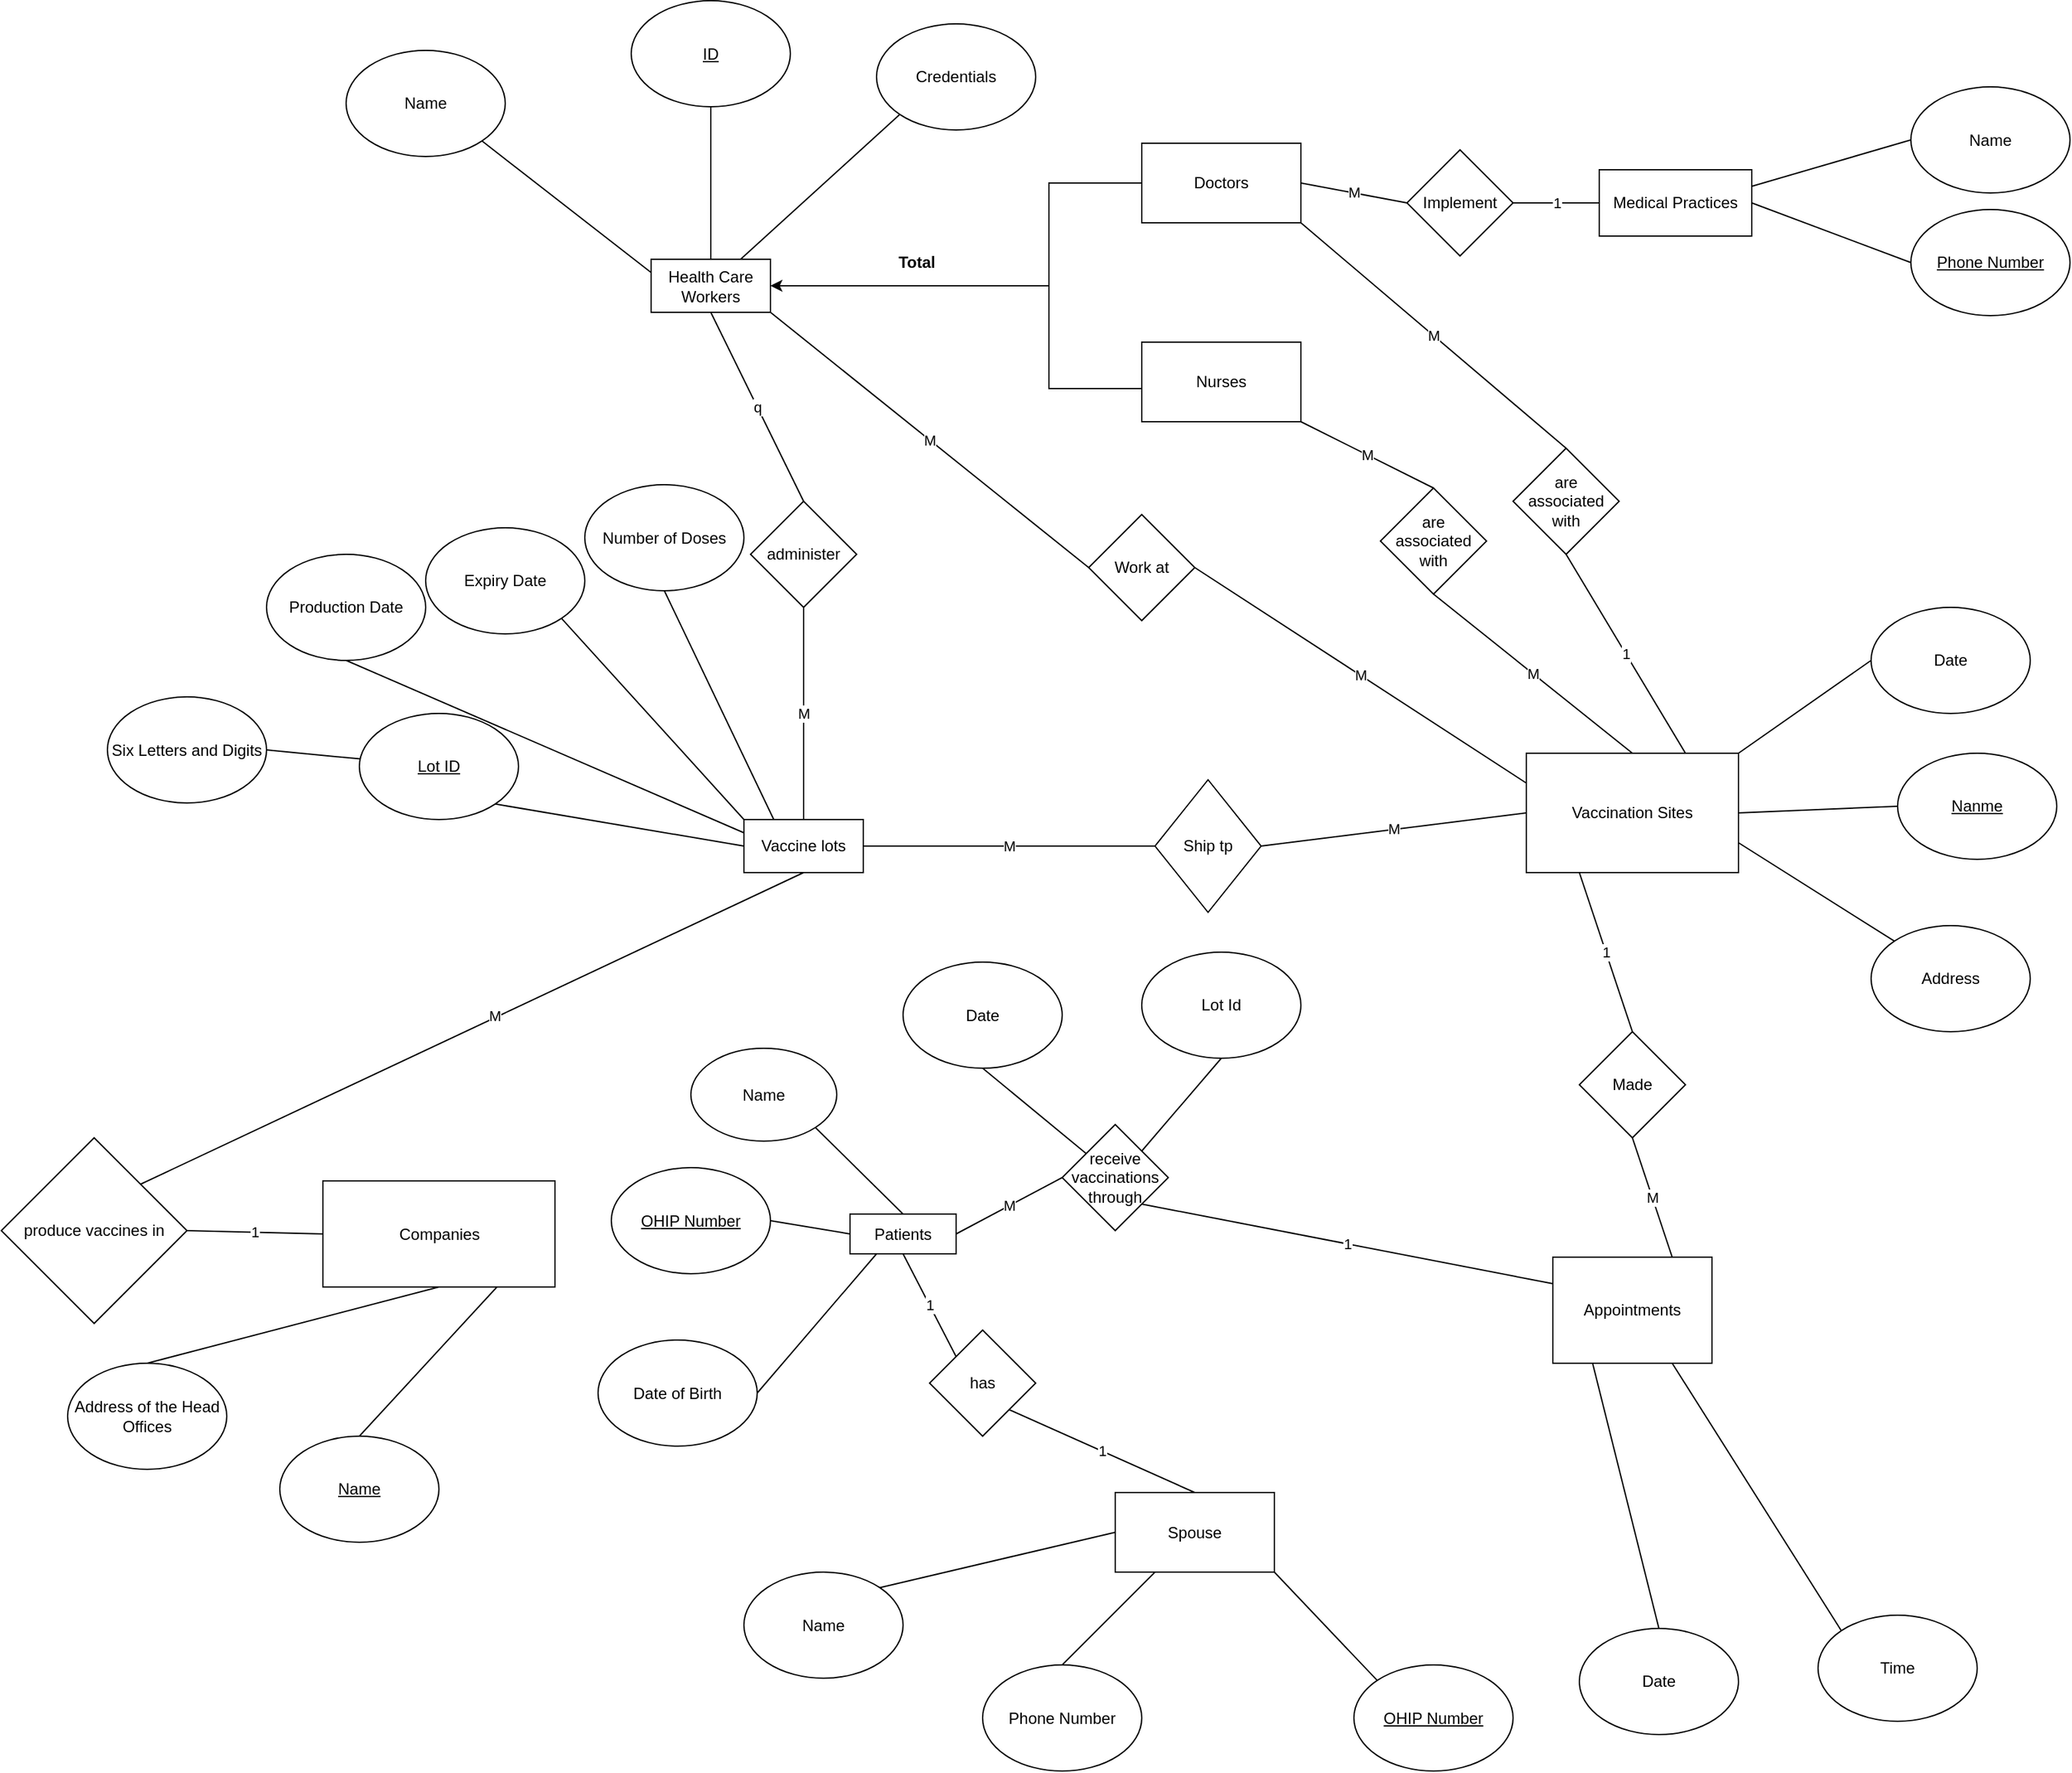 <mxfile version="16.4.3" type="github">
  <diagram id="PgW4nPpEC8x0lyethXMX" name="Page-1">
    <mxGraphModel dx="2413" dy="1927" grid="1" gridSize="10" guides="1" tooltips="1" connect="1" arrows="1" fold="1" page="1" pageScale="1" pageWidth="850" pageHeight="1100" math="0" shadow="0">
      <root>
        <mxCell id="0" />
        <mxCell id="1" parent="0" />
        <mxCell id="HXhFRCqjD4kQxeXYWOiK-1" value="Companies" style="rounded=0;whiteSpace=wrap;html=1;" parent="1" vertex="1">
          <mxGeometry x="-537.5" y="562.5" width="175" height="80" as="geometry" />
        </mxCell>
        <mxCell id="HXhFRCqjD4kQxeXYWOiK-2" value="Vaccine lots" style="rounded=0;whiteSpace=wrap;html=1;" parent="1" vertex="1">
          <mxGeometry x="-220" y="290" width="90" height="40" as="geometry" />
        </mxCell>
        <mxCell id="HXhFRCqjD4kQxeXYWOiK-3" value="Vaccination Sites" style="rounded=0;whiteSpace=wrap;html=1;" parent="1" vertex="1">
          <mxGeometry x="370" y="240" width="160" height="90" as="geometry" />
        </mxCell>
        <mxCell id="HXhFRCqjD4kQxeXYWOiK-4" value="Patients" style="rounded=0;whiteSpace=wrap;html=1;" parent="1" vertex="1">
          <mxGeometry x="-140" y="587.5" width="80" height="30" as="geometry" />
        </mxCell>
        <mxCell id="HXhFRCqjD4kQxeXYWOiK-6" value="Health Care Workers" style="rounded=0;whiteSpace=wrap;html=1;" parent="1" vertex="1">
          <mxGeometry x="-290" y="-132.5" width="90" height="40" as="geometry" />
        </mxCell>
        <mxCell id="HXhFRCqjD4kQxeXYWOiK-7" value="&lt;u&gt;Name&lt;/u&gt;" style="ellipse;whiteSpace=wrap;html=1;" parent="1" vertex="1">
          <mxGeometry x="-570" y="755" width="120" height="80" as="geometry" />
        </mxCell>
        <mxCell id="HXhFRCqjD4kQxeXYWOiK-8" value="Address of the Head Offices" style="ellipse;whiteSpace=wrap;html=1;" parent="1" vertex="1">
          <mxGeometry x="-730" y="700" width="120" height="80" as="geometry" />
        </mxCell>
        <mxCell id="HXhFRCqjD4kQxeXYWOiK-9" value="" style="endArrow=none;html=1;rounded=0;exitX=0.5;exitY=0;exitDx=0;exitDy=0;entryX=0.75;entryY=1;entryDx=0;entryDy=0;" parent="1" source="HXhFRCqjD4kQxeXYWOiK-7" target="HXhFRCqjD4kQxeXYWOiK-1" edge="1">
          <mxGeometry width="50" height="50" relative="1" as="geometry">
            <mxPoint x="-750" y="740" as="sourcePoint" />
            <mxPoint x="-640" y="970" as="targetPoint" />
          </mxGeometry>
        </mxCell>
        <mxCell id="HXhFRCqjD4kQxeXYWOiK-10" value="" style="endArrow=none;html=1;rounded=0;entryX=0.5;entryY=1;entryDx=0;entryDy=0;exitX=0.5;exitY=0;exitDx=0;exitDy=0;" parent="1" source="HXhFRCqjD4kQxeXYWOiK-8" target="HXhFRCqjD4kQxeXYWOiK-1" edge="1">
          <mxGeometry width="50" height="50" relative="1" as="geometry">
            <mxPoint x="-560" y="420" as="sourcePoint" />
            <mxPoint x="-510" y="370" as="targetPoint" />
          </mxGeometry>
        </mxCell>
        <mxCell id="HXhFRCqjD4kQxeXYWOiK-11" value="&lt;u&gt;Lot ID&lt;/u&gt;" style="ellipse;whiteSpace=wrap;html=1;" parent="1" vertex="1">
          <mxGeometry x="-510" y="210" width="120" height="80" as="geometry" />
        </mxCell>
        <mxCell id="HXhFRCqjD4kQxeXYWOiK-13" value="Six Letters and Digits" style="ellipse;whiteSpace=wrap;html=1;" parent="1" vertex="1">
          <mxGeometry x="-700" y="197.5" width="120" height="80" as="geometry" />
        </mxCell>
        <mxCell id="HXhFRCqjD4kQxeXYWOiK-14" value="" style="endArrow=none;html=1;rounded=0;entryX=1;entryY=0.5;entryDx=0;entryDy=0;" parent="1" source="HXhFRCqjD4kQxeXYWOiK-11" target="HXhFRCqjD4kQxeXYWOiK-13" edge="1">
          <mxGeometry width="50" height="50" relative="1" as="geometry">
            <mxPoint x="400" y="260" as="sourcePoint" />
            <mxPoint x="450" y="210" as="targetPoint" />
          </mxGeometry>
        </mxCell>
        <mxCell id="HXhFRCqjD4kQxeXYWOiK-18" value="Name" style="ellipse;whiteSpace=wrap;html=1;" parent="1" vertex="1">
          <mxGeometry x="-520" y="-290" width="120" height="80" as="geometry" />
        </mxCell>
        <mxCell id="HXhFRCqjD4kQxeXYWOiK-19" value="Credentials" style="ellipse;whiteSpace=wrap;html=1;" parent="1" vertex="1">
          <mxGeometry x="-120" y="-310" width="120" height="80" as="geometry" />
        </mxCell>
        <mxCell id="HXhFRCqjD4kQxeXYWOiK-21" value="&lt;u&gt;ID&lt;/u&gt;" style="ellipse;whiteSpace=wrap;html=1;" parent="1" vertex="1">
          <mxGeometry x="-305" y="-327.5" width="120" height="80" as="geometry" />
        </mxCell>
        <mxCell id="HXhFRCqjD4kQxeXYWOiK-23" value="Medical Practices" style="rounded=0;whiteSpace=wrap;html=1;" parent="1" vertex="1">
          <mxGeometry x="425" y="-200" width="115" height="50" as="geometry" />
        </mxCell>
        <mxCell id="HXhFRCqjD4kQxeXYWOiK-24" value="Name" style="ellipse;whiteSpace=wrap;html=1;" parent="1" vertex="1">
          <mxGeometry x="660" y="-262.5" width="120" height="80" as="geometry" />
        </mxCell>
        <mxCell id="HXhFRCqjD4kQxeXYWOiK-25" value="&lt;u&gt;Phone Number&lt;/u&gt;" style="ellipse;whiteSpace=wrap;html=1;strokeColor=default;fillColor=none;" parent="1" vertex="1">
          <mxGeometry x="660" y="-170" width="120" height="80" as="geometry" />
        </mxCell>
        <mxCell id="HXhFRCqjD4kQxeXYWOiK-28" value="Production Date" style="ellipse;whiteSpace=wrap;html=1;" parent="1" vertex="1">
          <mxGeometry x="-580" y="90" width="120" height="80" as="geometry" />
        </mxCell>
        <mxCell id="HXhFRCqjD4kQxeXYWOiK-29" value="Expiry Date" style="ellipse;whiteSpace=wrap;html=1;" parent="1" vertex="1">
          <mxGeometry x="-460" y="70" width="120" height="80" as="geometry" />
        </mxCell>
        <mxCell id="HXhFRCqjD4kQxeXYWOiK-32" value="Number of Doses" style="ellipse;whiteSpace=wrap;html=1;" parent="1" vertex="1">
          <mxGeometry x="-340" y="37.5" width="120" height="80" as="geometry" />
        </mxCell>
        <mxCell id="HXhFRCqjD4kQxeXYWOiK-36" value="&lt;u&gt;OHIP Number&lt;/u&gt;" style="ellipse;whiteSpace=wrap;html=1;" parent="1" vertex="1">
          <mxGeometry x="-320" y="552.5" width="120" height="80" as="geometry" />
        </mxCell>
        <mxCell id="HXhFRCqjD4kQxeXYWOiK-38" value="Name" style="ellipse;whiteSpace=wrap;html=1;" parent="1" vertex="1">
          <mxGeometry x="-260" y="462.5" width="110" height="70" as="geometry" />
        </mxCell>
        <mxCell id="HXhFRCqjD4kQxeXYWOiK-40" value="Date of Birth" style="ellipse;whiteSpace=wrap;html=1;" parent="1" vertex="1">
          <mxGeometry x="-330" y="682.5" width="120" height="80" as="geometry" />
        </mxCell>
        <mxCell id="HXhFRCqjD4kQxeXYWOiK-42" value="Spouse" style="rounded=0;whiteSpace=wrap;html=1;" parent="1" vertex="1">
          <mxGeometry x="60" y="797.5" width="120" height="60" as="geometry" />
        </mxCell>
        <mxCell id="HXhFRCqjD4kQxeXYWOiK-43" value="Phone Number" style="ellipse;whiteSpace=wrap;html=1;" parent="1" vertex="1">
          <mxGeometry x="-40" y="927.5" width="120" height="80" as="geometry" />
        </mxCell>
        <mxCell id="HXhFRCqjD4kQxeXYWOiK-44" value="Name" style="ellipse;whiteSpace=wrap;html=1;" parent="1" vertex="1">
          <mxGeometry x="-220" y="857.5" width="120" height="80" as="geometry" />
        </mxCell>
        <mxCell id="HXhFRCqjD4kQxeXYWOiK-45" value="&lt;u&gt;OHIP Number&lt;/u&gt;" style="ellipse;whiteSpace=wrap;html=1;" parent="1" vertex="1">
          <mxGeometry x="240" y="927.5" width="120" height="80" as="geometry" />
        </mxCell>
        <mxCell id="HXhFRCqjD4kQxeXYWOiK-51" value="&lt;u&gt;Nanme&lt;/u&gt;" style="ellipse;whiteSpace=wrap;html=1;" parent="1" vertex="1">
          <mxGeometry x="650" y="240" width="120" height="80" as="geometry" />
        </mxCell>
        <mxCell id="HXhFRCqjD4kQxeXYWOiK-52" value="Address" style="ellipse;whiteSpace=wrap;html=1;" parent="1" vertex="1">
          <mxGeometry x="630" y="370" width="120" height="80" as="geometry" />
        </mxCell>
        <mxCell id="HXhFRCqjD4kQxeXYWOiK-53" value="Date" style="ellipse;whiteSpace=wrap;html=1;" parent="1" vertex="1">
          <mxGeometry x="630" y="130" width="120" height="80" as="geometry" />
        </mxCell>
        <mxCell id="HXhFRCqjD4kQxeXYWOiK-57" value="produce vaccines in" style="rhombus;whiteSpace=wrap;html=1;" parent="1" vertex="1">
          <mxGeometry x="-780" y="530" width="140" height="140" as="geometry" />
        </mxCell>
        <mxCell id="HXhFRCqjD4kQxeXYWOiK-60" value="Ship tp" style="rhombus;whiteSpace=wrap;html=1;" parent="1" vertex="1">
          <mxGeometry x="90" y="260" width="80" height="100" as="geometry" />
        </mxCell>
        <mxCell id="HXhFRCqjD4kQxeXYWOiK-63" value="receive vaccinations through" style="rhombus;whiteSpace=wrap;html=1;" parent="1" vertex="1">
          <mxGeometry x="20" y="520" width="80" height="80" as="geometry" />
        </mxCell>
        <mxCell id="HXhFRCqjD4kQxeXYWOiK-66" style="edgeStyle=none;rounded=0;orthogonalLoop=1;jettySize=auto;html=1;exitX=0.5;exitY=0;exitDx=0;exitDy=0;" parent="1" source="HXhFRCqjD4kQxeXYWOiK-18" target="HXhFRCqjD4kQxeXYWOiK-18" edge="1">
          <mxGeometry relative="1" as="geometry" />
        </mxCell>
        <mxCell id="HXhFRCqjD4kQxeXYWOiK-67" value="administer" style="rhombus;whiteSpace=wrap;html=1;" parent="1" vertex="1">
          <mxGeometry x="-215" y="50" width="80" height="80" as="geometry" />
        </mxCell>
        <mxCell id="HXhFRCqjD4kQxeXYWOiK-83" style="edgeStyle=none;rounded=0;orthogonalLoop=1;jettySize=auto;html=1;exitX=0.5;exitY=1;exitDx=0;exitDy=0;" parent="1" source="HXhFRCqjD4kQxeXYWOiK-4" target="HXhFRCqjD4kQxeXYWOiK-4" edge="1">
          <mxGeometry relative="1" as="geometry" />
        </mxCell>
        <mxCell id="HXhFRCqjD4kQxeXYWOiK-84" value="has" style="rhombus;whiteSpace=wrap;html=1;strokeColor=default;fillColor=none;" parent="1" vertex="1">
          <mxGeometry x="-80" y="675" width="80" height="80" as="geometry" />
        </mxCell>
        <mxCell id="HXhFRCqjD4kQxeXYWOiK-88" value="Time" style="ellipse;whiteSpace=wrap;html=1;strokeColor=default;fillColor=none;" parent="1" vertex="1">
          <mxGeometry x="590" y="890" width="120" height="80" as="geometry" />
        </mxCell>
        <mxCell id="HXhFRCqjD4kQxeXYWOiK-89" value="Date" style="ellipse;whiteSpace=wrap;html=1;strokeColor=default;fillColor=none;" parent="1" vertex="1">
          <mxGeometry x="410" y="900" width="120" height="80" as="geometry" />
        </mxCell>
        <mxCell id="HXhFRCqjD4kQxeXYWOiK-93" value="Appointments" style="rounded=0;whiteSpace=wrap;html=1;strokeColor=default;fillColor=none;" parent="1" vertex="1">
          <mxGeometry x="390" y="620" width="120" height="80" as="geometry" />
        </mxCell>
        <mxCell id="HXhFRCqjD4kQxeXYWOiK-94" value="Made" style="rhombus;whiteSpace=wrap;html=1;strokeColor=default;fillColor=none;" parent="1" vertex="1">
          <mxGeometry x="410" y="450" width="80" height="80" as="geometry" />
        </mxCell>
        <mxCell id="HXhFRCqjD4kQxeXYWOiK-97" style="edgeStyle=none;rounded=0;orthogonalLoop=1;jettySize=auto;html=1;exitX=0.5;exitY=0;exitDx=0;exitDy=0;" parent="1" source="HXhFRCqjD4kQxeXYWOiK-63" target="HXhFRCqjD4kQxeXYWOiK-63" edge="1">
          <mxGeometry relative="1" as="geometry" />
        </mxCell>
        <mxCell id="HXhFRCqjD4kQxeXYWOiK-98" value="Lot Id" style="ellipse;whiteSpace=wrap;html=1;strokeColor=default;fillColor=none;" parent="1" vertex="1">
          <mxGeometry x="80" y="390" width="120" height="80" as="geometry" />
        </mxCell>
        <mxCell id="HXhFRCqjD4kQxeXYWOiK-99" value="Date" style="ellipse;whiteSpace=wrap;html=1;strokeColor=default;fillColor=none;" parent="1" vertex="1">
          <mxGeometry x="-100" y="397.5" width="120" height="80" as="geometry" />
        </mxCell>
        <mxCell id="HXhFRCqjD4kQxeXYWOiK-106" value="Work at" style="rhombus;whiteSpace=wrap;html=1;strokeColor=default;fillColor=none;" parent="1" vertex="1">
          <mxGeometry x="40" y="60" width="80" height="80" as="geometry" />
        </mxCell>
        <mxCell id="HXhFRCqjD4kQxeXYWOiK-107" style="edgeStyle=none;rounded=0;orthogonalLoop=1;jettySize=auto;html=1;exitX=0;exitY=1;exitDx=0;exitDy=0;" parent="1" source="HXhFRCqjD4kQxeXYWOiK-106" target="HXhFRCqjD4kQxeXYWOiK-106" edge="1">
          <mxGeometry relative="1" as="geometry" />
        </mxCell>
        <mxCell id="HXhFRCqjD4kQxeXYWOiK-116" value="Nurses" style="rounded=0;whiteSpace=wrap;html=1;strokeColor=default;fillColor=none;" parent="1" vertex="1">
          <mxGeometry x="80" y="-70" width="120" height="60" as="geometry" />
        </mxCell>
        <mxCell id="HXhFRCqjD4kQxeXYWOiK-117" value="Doctors" style="rounded=0;whiteSpace=wrap;html=1;strokeColor=default;fillColor=none;" parent="1" vertex="1">
          <mxGeometry x="80" y="-220" width="120" height="60" as="geometry" />
        </mxCell>
        <mxCell id="HXhFRCqjD4kQxeXYWOiK-131" value="Implement" style="rhombus;whiteSpace=wrap;html=1;strokeColor=default;fillColor=none;" parent="1" vertex="1">
          <mxGeometry x="280" y="-215" width="80" height="80" as="geometry" />
        </mxCell>
        <mxCell id="0wEwz3gsbH0lIXhT5vUy-5" style="edgeStyle=none;rounded=0;orthogonalLoop=1;jettySize=auto;html=1;exitX=0.5;exitY=1;exitDx=0;exitDy=0;entryX=1;entryY=0.5;entryDx=0;entryDy=0;" edge="1" parent="1" source="0wEwz3gsbH0lIXhT5vUy-3" target="HXhFRCqjD4kQxeXYWOiK-6">
          <mxGeometry relative="1" as="geometry" />
        </mxCell>
        <mxCell id="0wEwz3gsbH0lIXhT5vUy-3" value="" style="shape=partialRectangle;whiteSpace=wrap;html=1;bottom=1;right=1;left=1;top=0;fillColor=none;routingCenterX=-0.5;direction=south;" vertex="1" parent="1">
          <mxGeometry x="10" y="-190" width="70" height="155" as="geometry" />
        </mxCell>
        <mxCell id="0wEwz3gsbH0lIXhT5vUy-6" value="&lt;b&gt;Total&lt;/b&gt;" style="text;html=1;align=center;verticalAlign=middle;resizable=0;points=[];autosize=1;strokeColor=none;fillColor=none;" vertex="1" parent="1">
          <mxGeometry x="-110" y="-140" width="40" height="20" as="geometry" />
        </mxCell>
        <mxCell id="HXhFRCqjD4kQxeXYWOiK-125" value="are associated with" style="rhombus;whiteSpace=wrap;html=1;strokeColor=default;fillColor=none;" parent="1" vertex="1">
          <mxGeometry x="260" y="40" width="80" height="80" as="geometry" />
        </mxCell>
        <mxCell id="0wEwz3gsbH0lIXhT5vUy-21" value="" style="endArrow=none;html=1;rounded=0;entryX=1;entryY=1;entryDx=0;entryDy=0;exitX=0;exitY=0.25;exitDx=0;exitDy=0;" edge="1" parent="1" source="HXhFRCqjD4kQxeXYWOiK-6" target="HXhFRCqjD4kQxeXYWOiK-18">
          <mxGeometry width="50" height="50" relative="1" as="geometry">
            <mxPoint x="10" y="20" as="sourcePoint" />
            <mxPoint x="60" y="-30" as="targetPoint" />
          </mxGeometry>
        </mxCell>
        <mxCell id="0wEwz3gsbH0lIXhT5vUy-22" value="M" style="endArrow=none;html=1;rounded=0;entryX=1;entryY=1;entryDx=0;entryDy=0;exitX=0.5;exitY=0;exitDx=0;exitDy=0;" edge="1" parent="1" source="HXhFRCqjD4kQxeXYWOiK-125" target="HXhFRCqjD4kQxeXYWOiK-116">
          <mxGeometry width="50" height="50" relative="1" as="geometry">
            <mxPoint x="320" y="180" as="sourcePoint" />
            <mxPoint x="370" y="130" as="targetPoint" />
          </mxGeometry>
        </mxCell>
        <mxCell id="0wEwz3gsbH0lIXhT5vUy-23" value="M" style="endArrow=none;html=1;rounded=0;entryX=1;entryY=1;entryDx=0;entryDy=0;exitX=0.5;exitY=0;exitDx=0;exitDy=0;" edge="1" parent="1" source="0wEwz3gsbH0lIXhT5vUy-96" target="HXhFRCqjD4kQxeXYWOiK-117">
          <mxGeometry width="50" height="50" relative="1" as="geometry">
            <mxPoint x="380" y="20" as="sourcePoint" />
            <mxPoint x="370" y="130" as="targetPoint" />
          </mxGeometry>
        </mxCell>
        <mxCell id="0wEwz3gsbH0lIXhT5vUy-24" value="M" style="endArrow=none;html=1;rounded=0;entryX=0.5;entryY=1;entryDx=0;entryDy=0;exitX=0.5;exitY=0;exitDx=0;exitDy=0;" edge="1" parent="1" source="HXhFRCqjD4kQxeXYWOiK-3" target="HXhFRCqjD4kQxeXYWOiK-125">
          <mxGeometry width="50" height="50" relative="1" as="geometry">
            <mxPoint x="320" y="180" as="sourcePoint" />
            <mxPoint x="370" y="130" as="targetPoint" />
          </mxGeometry>
        </mxCell>
        <mxCell id="0wEwz3gsbH0lIXhT5vUy-25" value="1" style="endArrow=none;html=1;rounded=0;entryX=0;entryY=0.5;entryDx=0;entryDy=0;exitX=1;exitY=0.5;exitDx=0;exitDy=0;" edge="1" parent="1" source="HXhFRCqjD4kQxeXYWOiK-57" target="HXhFRCqjD4kQxeXYWOiK-1">
          <mxGeometry width="50" height="50" relative="1" as="geometry">
            <mxPoint x="-800" y="650" as="sourcePoint" />
            <mxPoint x="-750" y="600" as="targetPoint" />
          </mxGeometry>
        </mxCell>
        <mxCell id="0wEwz3gsbH0lIXhT5vUy-26" value="" style="endArrow=none;html=1;rounded=0;entryX=0;entryY=0;entryDx=0;entryDy=0;exitX=0.75;exitY=1;exitDx=0;exitDy=0;" edge="1" parent="1" source="HXhFRCqjD4kQxeXYWOiK-93" target="HXhFRCqjD4kQxeXYWOiK-88">
          <mxGeometry width="50" height="50" relative="1" as="geometry">
            <mxPoint x="525" y="525" as="sourcePoint" />
            <mxPoint x="645" y="935" as="targetPoint" />
          </mxGeometry>
        </mxCell>
        <mxCell id="0wEwz3gsbH0lIXhT5vUy-27" value="" style="endArrow=none;html=1;rounded=0;entryX=0.25;entryY=1;entryDx=0;entryDy=0;exitX=0.5;exitY=0;exitDx=0;exitDy=0;" edge="1" parent="1" source="HXhFRCqjD4kQxeXYWOiK-89" target="HXhFRCqjD4kQxeXYWOiK-93">
          <mxGeometry width="50" height="50" relative="1" as="geometry">
            <mxPoint x="435" y="915" as="sourcePoint" />
            <mxPoint x="575" y="475" as="targetPoint" />
          </mxGeometry>
        </mxCell>
        <mxCell id="0wEwz3gsbH0lIXhT5vUy-28" value="" style="endArrow=none;html=1;rounded=0;entryX=1;entryY=1;entryDx=0;entryDy=0;exitX=0;exitY=0;exitDx=0;exitDy=0;" edge="1" parent="1" source="HXhFRCqjD4kQxeXYWOiK-45" target="HXhFRCqjD4kQxeXYWOiK-42">
          <mxGeometry width="50" height="50" relative="1" as="geometry">
            <mxPoint x="570" y="537.5" as="sourcePoint" />
            <mxPoint x="620" y="487.5" as="targetPoint" />
          </mxGeometry>
        </mxCell>
        <mxCell id="0wEwz3gsbH0lIXhT5vUy-29" value="" style="endArrow=none;html=1;rounded=0;entryX=0;entryY=0.5;entryDx=0;entryDy=0;exitX=1;exitY=0;exitDx=0;exitDy=0;" edge="1" parent="1" source="HXhFRCqjD4kQxeXYWOiK-44" target="HXhFRCqjD4kQxeXYWOiK-42">
          <mxGeometry width="50" height="50" relative="1" as="geometry">
            <mxPoint x="570" y="537.5" as="sourcePoint" />
            <mxPoint x="620" y="487.5" as="targetPoint" />
          </mxGeometry>
        </mxCell>
        <mxCell id="0wEwz3gsbH0lIXhT5vUy-30" value="" style="endArrow=none;html=1;rounded=0;entryX=0.25;entryY=1;entryDx=0;entryDy=0;exitX=0.5;exitY=0;exitDx=0;exitDy=0;" edge="1" parent="1" source="HXhFRCqjD4kQxeXYWOiK-43" target="HXhFRCqjD4kQxeXYWOiK-42">
          <mxGeometry width="50" height="50" relative="1" as="geometry">
            <mxPoint x="570" y="537.5" as="sourcePoint" />
            <mxPoint x="620" y="487.5" as="targetPoint" />
          </mxGeometry>
        </mxCell>
        <mxCell id="0wEwz3gsbH0lIXhT5vUy-31" value="1" style="endArrow=none;html=1;rounded=0;entryX=1;entryY=1;entryDx=0;entryDy=0;exitX=0.5;exitY=0;exitDx=0;exitDy=0;" edge="1" parent="1" source="HXhFRCqjD4kQxeXYWOiK-42" target="HXhFRCqjD4kQxeXYWOiK-84">
          <mxGeometry width="50" height="50" relative="1" as="geometry">
            <mxPoint x="920" y="720" as="sourcePoint" />
            <mxPoint x="960" y="680" as="targetPoint" />
          </mxGeometry>
        </mxCell>
        <mxCell id="0wEwz3gsbH0lIXhT5vUy-32" value="1" style="endArrow=none;html=1;rounded=0;entryX=0.5;entryY=1;entryDx=0;entryDy=0;exitX=0;exitY=0;exitDx=0;exitDy=0;" edge="1" parent="1" source="HXhFRCqjD4kQxeXYWOiK-84" target="HXhFRCqjD4kQxeXYWOiK-4">
          <mxGeometry width="50" height="50" relative="1" as="geometry">
            <mxPoint x="500" y="622.5" as="sourcePoint" />
            <mxPoint x="550" y="572.5" as="targetPoint" />
          </mxGeometry>
        </mxCell>
        <mxCell id="0wEwz3gsbH0lIXhT5vUy-33" value="" style="endArrow=none;html=1;rounded=0;entryX=0.25;entryY=1;entryDx=0;entryDy=0;exitX=1;exitY=0.5;exitDx=0;exitDy=0;" edge="1" parent="1" source="HXhFRCqjD4kQxeXYWOiK-40" target="HXhFRCqjD4kQxeXYWOiK-4">
          <mxGeometry width="50" height="50" relative="1" as="geometry">
            <mxPoint x="500" y="622.5" as="sourcePoint" />
            <mxPoint x="550" y="572.5" as="targetPoint" />
          </mxGeometry>
        </mxCell>
        <mxCell id="0wEwz3gsbH0lIXhT5vUy-34" value="" style="endArrow=none;html=1;rounded=0;exitX=0;exitY=0.5;exitDx=0;exitDy=0;" edge="1" parent="1" source="HXhFRCqjD4kQxeXYWOiK-4">
          <mxGeometry width="50" height="50" relative="1" as="geometry">
            <mxPoint x="500" y="622.5" as="sourcePoint" />
            <mxPoint x="-200" y="592.5" as="targetPoint" />
          </mxGeometry>
        </mxCell>
        <mxCell id="0wEwz3gsbH0lIXhT5vUy-35" value="" style="endArrow=none;html=1;rounded=0;entryX=1;entryY=1;entryDx=0;entryDy=0;exitX=0.5;exitY=0;exitDx=0;exitDy=0;" edge="1" parent="1" source="HXhFRCqjD4kQxeXYWOiK-4" target="HXhFRCqjD4kQxeXYWOiK-38">
          <mxGeometry width="50" height="50" relative="1" as="geometry">
            <mxPoint x="500" y="622.5" as="sourcePoint" />
            <mxPoint x="550" y="572.5" as="targetPoint" />
          </mxGeometry>
        </mxCell>
        <mxCell id="0wEwz3gsbH0lIXhT5vUy-36" value="" style="endArrow=none;html=1;rounded=0;entryX=0.5;entryY=1;entryDx=0;entryDy=0;" edge="1" parent="1" source="HXhFRCqjD4kQxeXYWOiK-63" target="HXhFRCqjD4kQxeXYWOiK-99">
          <mxGeometry width="50" height="50" relative="1" as="geometry">
            <mxPoint x="470" y="597.5" as="sourcePoint" />
            <mxPoint x="-20" y="502.5" as="targetPoint" />
          </mxGeometry>
        </mxCell>
        <mxCell id="0wEwz3gsbH0lIXhT5vUy-37" value="" style="endArrow=none;html=1;rounded=0;entryX=0.5;entryY=1;entryDx=0;entryDy=0;exitX=1;exitY=0;exitDx=0;exitDy=0;" edge="1" parent="1" source="HXhFRCqjD4kQxeXYWOiK-63" target="HXhFRCqjD4kQxeXYWOiK-98">
          <mxGeometry width="50" height="50" relative="1" as="geometry">
            <mxPoint x="470" y="597.5" as="sourcePoint" />
            <mxPoint x="110" y="462.5" as="targetPoint" />
          </mxGeometry>
        </mxCell>
        <mxCell id="0wEwz3gsbH0lIXhT5vUy-38" value="M" style="endArrow=none;html=1;rounded=0;entryX=0;entryY=0.5;entryDx=0;entryDy=0;exitX=1;exitY=0.5;exitDx=0;exitDy=0;" edge="1" parent="1" source="HXhFRCqjD4kQxeXYWOiK-4" target="HXhFRCqjD4kQxeXYWOiK-63">
          <mxGeometry width="50" height="50" relative="1" as="geometry">
            <mxPoint x="470" y="597.5" as="sourcePoint" />
            <mxPoint x="520" y="547.5" as="targetPoint" />
          </mxGeometry>
        </mxCell>
        <mxCell id="0wEwz3gsbH0lIXhT5vUy-39" value="1" style="endArrow=none;html=1;rounded=0;entryX=0;entryY=0.25;entryDx=0;entryDy=0;exitX=1;exitY=1;exitDx=0;exitDy=0;" edge="1" parent="1" source="HXhFRCqjD4kQxeXYWOiK-63" target="HXhFRCqjD4kQxeXYWOiK-93">
          <mxGeometry width="50" height="50" relative="1" as="geometry">
            <mxPoint x="920" y="720" as="sourcePoint" />
            <mxPoint x="970" y="670" as="targetPoint" />
          </mxGeometry>
        </mxCell>
        <mxCell id="0wEwz3gsbH0lIXhT5vUy-40" value="M" style="endArrow=none;html=1;rounded=0;entryX=0.5;entryY=1;entryDx=0;entryDy=0;exitX=0.75;exitY=0;exitDx=0;exitDy=0;" edge="1" parent="1" source="HXhFRCqjD4kQxeXYWOiK-93" target="HXhFRCqjD4kQxeXYWOiK-94">
          <mxGeometry width="50" height="50" relative="1" as="geometry">
            <mxPoint x="525" y="525" as="sourcePoint" />
            <mxPoint x="575" y="475" as="targetPoint" />
          </mxGeometry>
        </mxCell>
        <mxCell id="0wEwz3gsbH0lIXhT5vUy-41" value="1" style="endArrow=none;html=1;rounded=0;entryX=0.25;entryY=1;entryDx=0;entryDy=0;exitX=0.5;exitY=0;exitDx=0;exitDy=0;" edge="1" parent="1" source="HXhFRCqjD4kQxeXYWOiK-94" target="HXhFRCqjD4kQxeXYWOiK-3">
          <mxGeometry width="50" height="50" relative="1" as="geometry">
            <mxPoint x="160" y="630" as="sourcePoint" />
            <mxPoint x="210" y="580" as="targetPoint" />
          </mxGeometry>
        </mxCell>
        <mxCell id="0wEwz3gsbH0lIXhT5vUy-42" value="" style="endArrow=none;html=1;rounded=0;entryX=0.5;entryY=1;entryDx=0;entryDy=0;exitX=1;exitY=0;exitDx=0;exitDy=0;" edge="1" parent="1" source="HXhFRCqjD4kQxeXYWOiK-57" target="HXhFRCqjD4kQxeXYWOiK-2">
          <mxGeometry width="50" height="50" relative="1" as="geometry">
            <mxPoint x="160" y="630" as="sourcePoint" />
            <mxPoint x="210" y="580" as="targetPoint" />
          </mxGeometry>
        </mxCell>
        <mxCell id="0wEwz3gsbH0lIXhT5vUy-98" value="M" style="edgeLabel;html=1;align=center;verticalAlign=middle;resizable=0;points=[];" vertex="1" connectable="0" parent="0wEwz3gsbH0lIXhT5vUy-42">
          <mxGeometry x="0.07" y="2" relative="1" as="geometry">
            <mxPoint as="offset" />
          </mxGeometry>
        </mxCell>
        <mxCell id="0wEwz3gsbH0lIXhT5vUy-43" value="M" style="endArrow=none;html=1;rounded=0;entryX=0;entryY=0.5;entryDx=0;entryDy=0;exitX=1;exitY=0.5;exitDx=0;exitDy=0;" edge="1" parent="1" source="HXhFRCqjD4kQxeXYWOiK-60" target="HXhFRCqjD4kQxeXYWOiK-3">
          <mxGeometry width="50" height="50" relative="1" as="geometry">
            <mxPoint x="160" y="630" as="sourcePoint" />
            <mxPoint x="210" y="580" as="targetPoint" />
          </mxGeometry>
        </mxCell>
        <mxCell id="0wEwz3gsbH0lIXhT5vUy-44" value="M" style="endArrow=none;html=1;rounded=0;exitX=1;exitY=0.5;exitDx=0;exitDy=0;" edge="1" parent="1" source="HXhFRCqjD4kQxeXYWOiK-2">
          <mxGeometry width="50" height="50" relative="1" as="geometry">
            <mxPoint x="40" y="360" as="sourcePoint" />
            <mxPoint x="90" y="310" as="targetPoint" />
          </mxGeometry>
        </mxCell>
        <mxCell id="0wEwz3gsbH0lIXhT5vUy-46" value="M" style="endArrow=none;html=1;rounded=0;entryX=0.5;entryY=1;entryDx=0;entryDy=0;exitX=0.5;exitY=0;exitDx=0;exitDy=0;" edge="1" parent="1" source="HXhFRCqjD4kQxeXYWOiK-2" target="HXhFRCqjD4kQxeXYWOiK-67">
          <mxGeometry width="50" height="50" relative="1" as="geometry">
            <mxPoint x="160" y="630" as="sourcePoint" />
            <mxPoint x="210" y="580" as="targetPoint" />
          </mxGeometry>
        </mxCell>
        <mxCell id="0wEwz3gsbH0lIXhT5vUy-47" value="" style="endArrow=none;html=1;rounded=0;entryX=1;entryY=1;entryDx=0;entryDy=0;exitX=0;exitY=0.5;exitDx=0;exitDy=0;" edge="1" parent="1" source="HXhFRCqjD4kQxeXYWOiK-2" target="HXhFRCqjD4kQxeXYWOiK-11">
          <mxGeometry width="50" height="50" relative="1" as="geometry">
            <mxPoint x="-540.68" y="298.32" as="sourcePoint" />
            <mxPoint x="210" y="580" as="targetPoint" />
          </mxGeometry>
        </mxCell>
        <mxCell id="0wEwz3gsbH0lIXhT5vUy-48" value="" style="endArrow=none;html=1;rounded=0;entryX=0.5;entryY=1;entryDx=0;entryDy=0;exitX=0;exitY=0.25;exitDx=0;exitDy=0;" edge="1" parent="1" source="HXhFRCqjD4kQxeXYWOiK-2" target="HXhFRCqjD4kQxeXYWOiK-28">
          <mxGeometry width="50" height="50" relative="1" as="geometry">
            <mxPoint x="-500" y="300" as="sourcePoint" />
            <mxPoint x="210" y="580" as="targetPoint" />
          </mxGeometry>
        </mxCell>
        <mxCell id="0wEwz3gsbH0lIXhT5vUy-49" value="" style="endArrow=none;html=1;rounded=0;entryX=1;entryY=1;entryDx=0;entryDy=0;exitX=0;exitY=0;exitDx=0;exitDy=0;" edge="1" parent="1" source="HXhFRCqjD4kQxeXYWOiK-2" target="HXhFRCqjD4kQxeXYWOiK-29">
          <mxGeometry width="50" height="50" relative="1" as="geometry">
            <mxPoint x="-483.32" y="301.02" as="sourcePoint" />
            <mxPoint x="210" y="580" as="targetPoint" />
          </mxGeometry>
        </mxCell>
        <mxCell id="0wEwz3gsbH0lIXhT5vUy-50" value="" style="endArrow=none;html=1;rounded=0;entryX=0.5;entryY=1;entryDx=0;entryDy=0;exitX=0.25;exitY=0;exitDx=0;exitDy=0;" edge="1" parent="1" source="HXhFRCqjD4kQxeXYWOiK-2" target="HXhFRCqjD4kQxeXYWOiK-32">
          <mxGeometry width="50" height="50" relative="1" as="geometry">
            <mxPoint x="-470" y="300" as="sourcePoint" />
            <mxPoint x="210" y="580" as="targetPoint" />
          </mxGeometry>
        </mxCell>
        <mxCell id="0wEwz3gsbH0lIXhT5vUy-71" value="M" style="endArrow=none;html=1;rounded=0;entryX=0;entryY=0.5;entryDx=0;entryDy=0;exitX=1;exitY=0.5;exitDx=0;exitDy=0;" edge="1" parent="1" source="HXhFRCqjD4kQxeXYWOiK-117" target="HXhFRCqjD4kQxeXYWOiK-131">
          <mxGeometry width="50" height="50" relative="1" as="geometry">
            <mxPoint x="390" y="-10" as="sourcePoint" />
            <mxPoint x="440" y="-60" as="targetPoint" />
          </mxGeometry>
        </mxCell>
        <mxCell id="0wEwz3gsbH0lIXhT5vUy-72" value="M" style="endArrow=none;html=1;rounded=0;entryX=1;entryY=0.5;entryDx=0;entryDy=0;exitX=0;exitY=0.25;exitDx=0;exitDy=0;" edge="1" parent="1" source="HXhFRCqjD4kQxeXYWOiK-3" target="HXhFRCqjD4kQxeXYWOiK-106">
          <mxGeometry width="50" height="50" relative="1" as="geometry">
            <mxPoint x="250" y="630" as="sourcePoint" />
            <mxPoint x="300" y="580" as="targetPoint" />
          </mxGeometry>
        </mxCell>
        <mxCell id="0wEwz3gsbH0lIXhT5vUy-73" value="" style="endArrow=none;html=1;rounded=0;entryX=0;entryY=0.5;entryDx=0;entryDy=0;exitX=1;exitY=0;exitDx=0;exitDy=0;" edge="1" parent="1" source="HXhFRCqjD4kQxeXYWOiK-3" target="HXhFRCqjD4kQxeXYWOiK-53">
          <mxGeometry width="50" height="50" relative="1" as="geometry">
            <mxPoint x="250" y="630" as="sourcePoint" />
            <mxPoint x="300" y="580" as="targetPoint" />
          </mxGeometry>
        </mxCell>
        <mxCell id="0wEwz3gsbH0lIXhT5vUy-74" value="" style="endArrow=none;html=1;rounded=0;entryX=0;entryY=0.5;entryDx=0;entryDy=0;exitX=1;exitY=0.5;exitDx=0;exitDy=0;" edge="1" parent="1" source="HXhFRCqjD4kQxeXYWOiK-3" target="HXhFRCqjD4kQxeXYWOiK-51">
          <mxGeometry width="50" height="50" relative="1" as="geometry">
            <mxPoint x="250" y="630" as="sourcePoint" />
            <mxPoint x="300" y="580" as="targetPoint" />
          </mxGeometry>
        </mxCell>
        <mxCell id="0wEwz3gsbH0lIXhT5vUy-75" value="" style="endArrow=none;html=1;rounded=0;entryX=0;entryY=0;entryDx=0;entryDy=0;exitX=1;exitY=0.75;exitDx=0;exitDy=0;" edge="1" parent="1" source="HXhFRCqjD4kQxeXYWOiK-3" target="HXhFRCqjD4kQxeXYWOiK-52">
          <mxGeometry width="50" height="50" relative="1" as="geometry">
            <mxPoint x="250" y="630" as="sourcePoint" />
            <mxPoint x="300" y="580" as="targetPoint" />
          </mxGeometry>
        </mxCell>
        <mxCell id="0wEwz3gsbH0lIXhT5vUy-77" value="q" style="endArrow=none;html=1;rounded=0;entryX=0.5;entryY=0;entryDx=0;entryDy=0;exitX=0.5;exitY=1;exitDx=0;exitDy=0;" edge="1" parent="1" source="HXhFRCqjD4kQxeXYWOiK-6" target="HXhFRCqjD4kQxeXYWOiK-67">
          <mxGeometry width="50" height="50" relative="1" as="geometry">
            <mxPoint x="250" y="-570" as="sourcePoint" />
            <mxPoint x="300" y="-620" as="targetPoint" />
          </mxGeometry>
        </mxCell>
        <mxCell id="0wEwz3gsbH0lIXhT5vUy-78" value="M" style="endArrow=none;html=1;rounded=0;entryX=0;entryY=0.5;entryDx=0;entryDy=0;exitX=1;exitY=1;exitDx=0;exitDy=0;" edge="1" parent="1" source="HXhFRCqjD4kQxeXYWOiK-6" target="HXhFRCqjD4kQxeXYWOiK-106">
          <mxGeometry width="50" height="50" relative="1" as="geometry">
            <mxPoint x="250" y="-570" as="sourcePoint" />
            <mxPoint x="300" y="-620" as="targetPoint" />
          </mxGeometry>
        </mxCell>
        <mxCell id="0wEwz3gsbH0lIXhT5vUy-79" value="" style="endArrow=none;html=1;rounded=0;entryX=0;entryY=0.5;entryDx=0;entryDy=0;exitX=1;exitY=0.5;exitDx=0;exitDy=0;" edge="1" parent="1" source="HXhFRCqjD4kQxeXYWOiK-23" target="HXhFRCqjD4kQxeXYWOiK-25">
          <mxGeometry width="50" height="50" relative="1" as="geometry">
            <mxPoint x="580" y="-78.75" as="sourcePoint" />
            <mxPoint x="400" y="-396.25" as="targetPoint" />
          </mxGeometry>
        </mxCell>
        <mxCell id="0wEwz3gsbH0lIXhT5vUy-80" value="" style="endArrow=none;html=1;rounded=0;entryX=0;entryY=0.5;entryDx=0;entryDy=0;exitX=1;exitY=0.25;exitDx=0;exitDy=0;" edge="1" parent="1" source="HXhFRCqjD4kQxeXYWOiK-23" target="HXhFRCqjD4kQxeXYWOiK-24">
          <mxGeometry width="50" height="50" relative="1" as="geometry">
            <mxPoint x="580" y="-91.25" as="sourcePoint" />
            <mxPoint x="400" y="-396.25" as="targetPoint" />
          </mxGeometry>
        </mxCell>
        <mxCell id="0wEwz3gsbH0lIXhT5vUy-81" value="1" style="endArrow=none;html=1;rounded=0;entryX=0;entryY=0.5;entryDx=0;entryDy=0;exitX=1;exitY=0.5;exitDx=0;exitDy=0;" edge="1" parent="1" source="HXhFRCqjD4kQxeXYWOiK-131" target="HXhFRCqjD4kQxeXYWOiK-23">
          <mxGeometry width="50" height="50" relative="1" as="geometry">
            <mxPoint x="290" y="-445" as="sourcePoint" />
            <mxPoint x="340" y="-495" as="targetPoint" />
          </mxGeometry>
        </mxCell>
        <mxCell id="0wEwz3gsbH0lIXhT5vUy-86" value="" style="endArrow=none;html=1;rounded=0;entryX=0.5;entryY=1;entryDx=0;entryDy=0;exitX=0.5;exitY=0;exitDx=0;exitDy=0;" edge="1" parent="1" source="HXhFRCqjD4kQxeXYWOiK-6" target="HXhFRCqjD4kQxeXYWOiK-21">
          <mxGeometry width="50" height="50" relative="1" as="geometry">
            <mxPoint x="350" y="70" as="sourcePoint" />
            <mxPoint x="400" y="20" as="targetPoint" />
          </mxGeometry>
        </mxCell>
        <mxCell id="0wEwz3gsbH0lIXhT5vUy-87" value="" style="endArrow=none;html=1;rounded=0;entryX=0;entryY=1;entryDx=0;entryDy=0;exitX=0.75;exitY=0;exitDx=0;exitDy=0;" edge="1" parent="1" source="HXhFRCqjD4kQxeXYWOiK-6" target="HXhFRCqjD4kQxeXYWOiK-19">
          <mxGeometry width="50" height="50" relative="1" as="geometry">
            <mxPoint x="350" y="70" as="sourcePoint" />
            <mxPoint x="400" y="20" as="targetPoint" />
          </mxGeometry>
        </mxCell>
        <mxCell id="0wEwz3gsbH0lIXhT5vUy-96" value="are associated with" style="rhombus;whiteSpace=wrap;html=1;strokeColor=default;fillColor=none;" vertex="1" parent="1">
          <mxGeometry x="360" y="10" width="80" height="80" as="geometry" />
        </mxCell>
        <mxCell id="0wEwz3gsbH0lIXhT5vUy-97" value="1" style="endArrow=none;html=1;rounded=0;entryX=0.5;entryY=1;entryDx=0;entryDy=0;exitX=0.75;exitY=0;exitDx=0;exitDy=0;" edge="1" parent="1" source="HXhFRCqjD4kQxeXYWOiK-3" target="0wEwz3gsbH0lIXhT5vUy-96">
          <mxGeometry width="50" height="50" relative="1" as="geometry">
            <mxPoint x="140" y="20" as="sourcePoint" />
            <mxPoint x="190" y="-30" as="targetPoint" />
          </mxGeometry>
        </mxCell>
      </root>
    </mxGraphModel>
  </diagram>
</mxfile>
